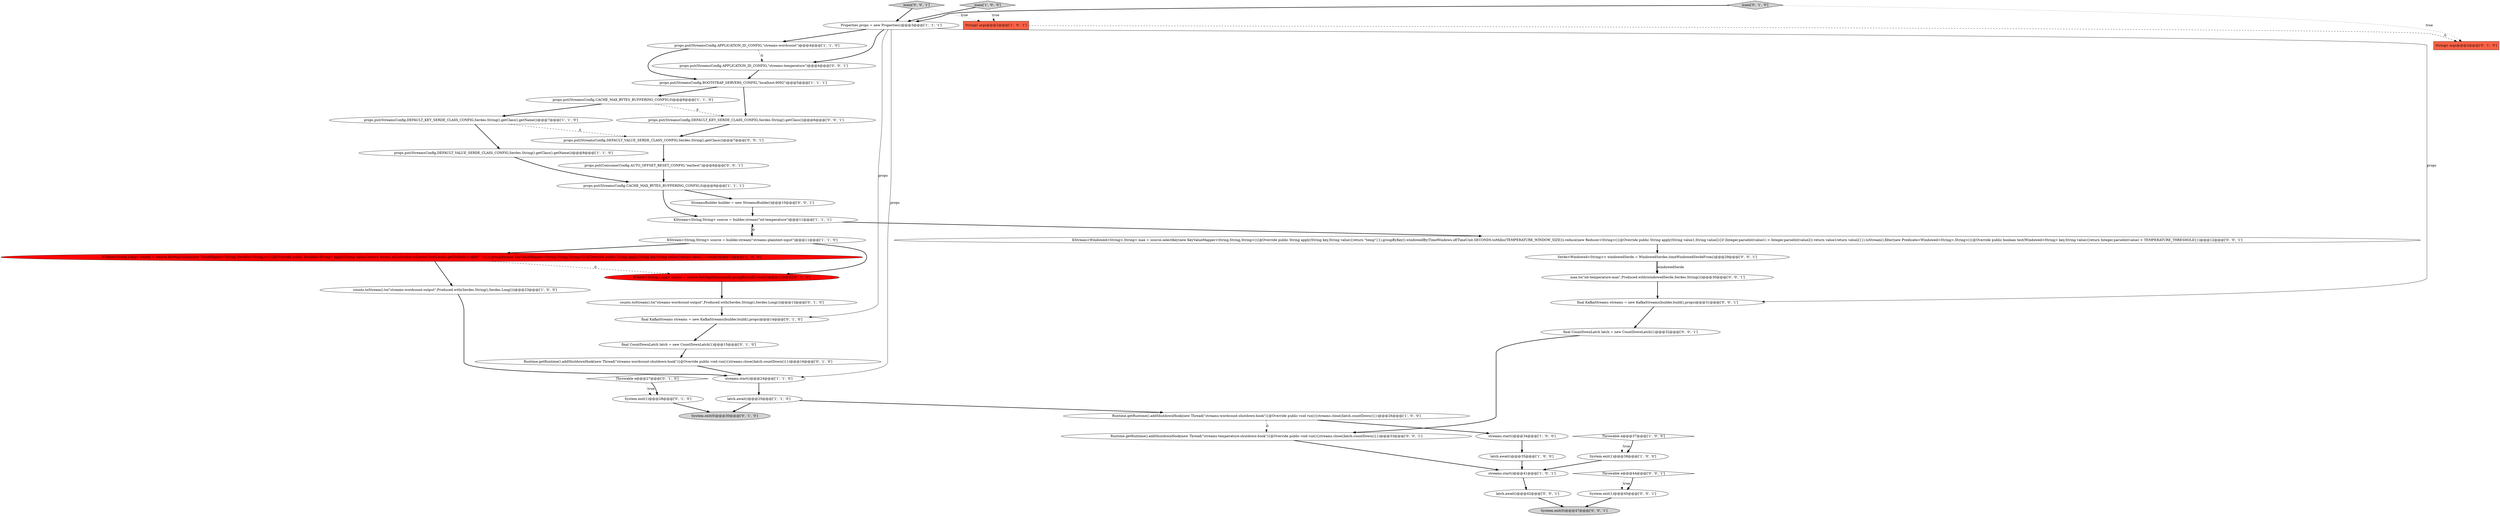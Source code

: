 digraph {
24 [style = filled, label = "System.exit(1)@@@28@@@['0', '1', '0']", fillcolor = white, shape = ellipse image = "AAA0AAABBB2BBB"];
9 [style = filled, label = "KStream<String,String> source = builder.stream(\"streams-plaintext-input\")@@@11@@@['1', '1', '0']", fillcolor = white, shape = ellipse image = "AAA0AAABBB1BBB"];
41 [style = filled, label = "props.put(StreamsConfig.DEFAULT_KEY_SERDE_CLASS_CONFIG,Serdes.String().getClass())@@@6@@@['0', '0', '1']", fillcolor = white, shape = ellipse image = "AAA0AAABBB3BBB"];
16 [style = filled, label = "Runtime.getRuntime().addShutdownHook(new Thread(\"streams-wordcount-shutdown-hook\"){@Override public void run(){streams.close()latch.countDown()}})@@@26@@@['1', '0', '0']", fillcolor = white, shape = ellipse image = "AAA0AAABBB1BBB"];
15 [style = filled, label = "props.put(StreamsConfig.CACHE_MAX_BYTES_BUFFERING_CONFIG,0)@@@9@@@['1', '1', '1']", fillcolor = white, shape = ellipse image = "AAA0AAABBB1BBB"];
27 [style = filled, label = "counts.toStream().to(\"streams-wordcount-output\",Produced.with(Serdes.String(),Serdes.Long()))@@@13@@@['0', '1', '0']", fillcolor = white, shape = ellipse image = "AAA0AAABBB2BBB"];
32 [style = filled, label = "KStream<Windowed<String>,String> max = source.selectKey(new KeyValueMapper<String,String,String>(){@Override public String apply(String key,String value){return \"temp\"}}).groupByKey().windowedBy(TimeWindows.of(TimeUnit.SECONDS.toMillis(TEMPERATURE_WINDOW_SIZE))).reduce(new Reducer<String>(){@Override public String apply(String value1,String value2){if (Integer.parseInt(value1) > Integer.parseInt(value2)) return value1return value2}}).toStream().filter(new Predicate<Windowed<String>,String>(){@Override public boolean test(Windowed<String> key,String value){return Integer.parseInt(value) > TEMPERATURE_THRESHOLD}})@@@12@@@['0', '0', '1']", fillcolor = white, shape = ellipse image = "AAA0AAABBB3BBB"];
7 [style = filled, label = "latch.await()@@@25@@@['1', '1', '0']", fillcolor = white, shape = ellipse image = "AAA0AAABBB1BBB"];
12 [style = filled, label = "props.put(StreamsConfig.CACHE_MAX_BYTES_BUFFERING_CONFIG,0)@@@6@@@['1', '1', '0']", fillcolor = white, shape = ellipse image = "AAA0AAABBB1BBB"];
21 [style = filled, label = "final KafkaStreams streams = new KafkaStreams(builder.build(),props)@@@14@@@['0', '1', '0']", fillcolor = white, shape = ellipse image = "AAA0AAABBB2BBB"];
31 [style = filled, label = "props.put(StreamsConfig.DEFAULT_VALUE_SERDE_CLASS_CONFIG,Serdes.String().getClass())@@@7@@@['0', '0', '1']", fillcolor = white, shape = ellipse image = "AAA0AAABBB3BBB"];
22 [style = filled, label = "final CountDownLatch latch = new CountDownLatch(1)@@@15@@@['0', '1', '0']", fillcolor = white, shape = ellipse image = "AAA0AAABBB2BBB"];
3 [style = filled, label = "props.put(StreamsConfig.APPLICATION_ID_CONFIG,\"streams-wordcount\")@@@4@@@['1', '1', '0']", fillcolor = white, shape = ellipse image = "AAA0AAABBB1BBB"];
42 [style = filled, label = "main['0', '0', '1']", fillcolor = lightgray, shape = diamond image = "AAA0AAABBB3BBB"];
25 [style = filled, label = "Throwable e@@@27@@@['0', '1', '0']", fillcolor = white, shape = diamond image = "AAA0AAABBB2BBB"];
43 [style = filled, label = "final CountDownLatch latch = new CountDownLatch(1)@@@32@@@['0', '0', '1']", fillcolor = white, shape = ellipse image = "AAA0AAABBB3BBB"];
39 [style = filled, label = "max.to(\"iot-temperature-max\",Produced.with(windowedSerde,Serdes.String()))@@@30@@@['0', '0', '1']", fillcolor = white, shape = ellipse image = "AAA0AAABBB3BBB"];
13 [style = filled, label = "KTable<String,Long> counts = source.flatMapValues(new ValueMapper<String,Iterable<String>>(){@Override public Iterable<String> apply(String value){return Arrays.asList(value.toLowerCase(Locale.getDefault()).split(\" \"))}}).groupBy(new KeyValueMapper<String,String,String>(){@Override public String apply(String key,String value){return value}}).count()@@@12@@@['1', '0', '0']", fillcolor = red, shape = ellipse image = "AAA1AAABBB1BBB"];
40 [style = filled, label = "System.exit(0)@@@47@@@['0', '0', '1']", fillcolor = lightgray, shape = ellipse image = "AAA0AAABBB3BBB"];
5 [style = filled, label = "counts.toStream().to(\"streams-wordcount-output\",Produced.with(Serdes.String(),Serdes.Long()))@@@23@@@['1', '0', '0']", fillcolor = white, shape = ellipse image = "AAA0AAABBB1BBB"];
33 [style = filled, label = "props.put(StreamsConfig.APPLICATION_ID_CONFIG,\"streams-temperature\")@@@4@@@['0', '0', '1']", fillcolor = white, shape = ellipse image = "AAA0AAABBB3BBB"];
18 [style = filled, label = "streams.start()@@@24@@@['1', '1', '0']", fillcolor = white, shape = ellipse image = "AAA0AAABBB1BBB"];
0 [style = filled, label = "props.put(StreamsConfig.DEFAULT_VALUE_SERDE_CLASS_CONFIG,Serdes.String().getClass().getName())@@@8@@@['1', '1', '0']", fillcolor = white, shape = ellipse image = "AAA0AAABBB1BBB"];
36 [style = filled, label = "StreamsBuilder builder = new StreamsBuilder()@@@10@@@['0', '0', '1']", fillcolor = white, shape = ellipse image = "AAA0AAABBB3BBB"];
28 [style = filled, label = "Runtime.getRuntime().addShutdownHook(new Thread(\"streams-wordcount-shutdown-hook\"){@Override public void run(){streams.close()latch.countDown()}})@@@16@@@['0', '1', '0']", fillcolor = white, shape = ellipse image = "AAA0AAABBB2BBB"];
6 [style = filled, label = "Properties props = new Properties()@@@3@@@['1', '1', '1']", fillcolor = white, shape = ellipse image = "AAA0AAABBB1BBB"];
1 [style = filled, label = "props.put(StreamsConfig.DEFAULT_KEY_SERDE_CLASS_CONFIG,Serdes.String().getClass().getName())@@@7@@@['1', '1', '0']", fillcolor = white, shape = ellipse image = "AAA0AAABBB1BBB"];
30 [style = filled, label = "String(( args@@@2@@@['0', '1', '0']", fillcolor = tomato, shape = box image = "AAA1AAABBB2BBB"];
19 [style = filled, label = "Throwable e@@@37@@@['1', '0', '0']", fillcolor = white, shape = diamond image = "AAA0AAABBB1BBB"];
11 [style = filled, label = "main['1', '0', '0']", fillcolor = lightgray, shape = diamond image = "AAA0AAABBB1BBB"];
29 [style = filled, label = "System.exit(0)@@@30@@@['0', '1', '0']", fillcolor = lightgray, shape = ellipse image = "AAA0AAABBB2BBB"];
4 [style = filled, label = "KStream<String,String> source = builder.stream(\"iot-temperature\")@@@11@@@['1', '1', '1']", fillcolor = white, shape = ellipse image = "AAA0AAABBB1BBB"];
34 [style = filled, label = "latch.await()@@@42@@@['0', '0', '1']", fillcolor = white, shape = ellipse image = "AAA0AAABBB3BBB"];
17 [style = filled, label = "streams.start()@@@34@@@['1', '0', '0']", fillcolor = white, shape = ellipse image = "AAA0AAABBB1BBB"];
10 [style = filled, label = "String(( args@@@2@@@['1', '0', '1']", fillcolor = tomato, shape = box image = "AAA0AAABBB1BBB"];
23 [style = filled, label = "main['0', '1', '0']", fillcolor = lightgray, shape = diamond image = "AAA0AAABBB2BBB"];
26 [style = filled, label = "KTable<String,Long> counts = source.flatMapValues(null).groupBy(null).count()@@@12@@@['0', '1', '0']", fillcolor = red, shape = ellipse image = "AAA1AAABBB2BBB"];
38 [style = filled, label = "props.put(ConsumerConfig.AUTO_OFFSET_RESET_CONFIG,\"earliest\")@@@8@@@['0', '0', '1']", fillcolor = white, shape = ellipse image = "AAA0AAABBB3BBB"];
46 [style = filled, label = "final KafkaStreams streams = new KafkaStreams(builder.build(),props)@@@31@@@['0', '0', '1']", fillcolor = white, shape = ellipse image = "AAA0AAABBB3BBB"];
20 [style = filled, label = "streams.start()@@@41@@@['1', '0', '1']", fillcolor = white, shape = ellipse image = "AAA0AAABBB1BBB"];
45 [style = filled, label = "Runtime.getRuntime().addShutdownHook(new Thread(\"streams-temperature-shutdown-hook\"){@Override public void run(){streams.close()latch.countDown()}})@@@33@@@['0', '0', '1']", fillcolor = white, shape = ellipse image = "AAA0AAABBB3BBB"];
44 [style = filled, label = "Serde<Windowed<String>> windowedSerde = WindowedSerdes.timeWindowedSerdeFrom()@@@29@@@['0', '0', '1']", fillcolor = white, shape = ellipse image = "AAA0AAABBB3BBB"];
8 [style = filled, label = "latch.await()@@@35@@@['1', '0', '0']", fillcolor = white, shape = ellipse image = "AAA0AAABBB1BBB"];
35 [style = filled, label = "System.exit(1)@@@45@@@['0', '0', '1']", fillcolor = white, shape = ellipse image = "AAA0AAABBB3BBB"];
37 [style = filled, label = "Throwable e@@@44@@@['0', '0', '1']", fillcolor = white, shape = diamond image = "AAA0AAABBB3BBB"];
14 [style = filled, label = "props.put(StreamsConfig.BOOTSTRAP_SERVERS_CONFIG,\"localhost:9092\")@@@5@@@['1', '1', '1']", fillcolor = white, shape = ellipse image = "AAA0AAABBB1BBB"];
2 [style = filled, label = "System.exit(1)@@@38@@@['1', '0', '0']", fillcolor = white, shape = ellipse image = "AAA0AAABBB1BBB"];
4->9 [style = bold, label=""];
6->3 [style = bold, label=""];
17->8 [style = bold, label=""];
33->14 [style = bold, label=""];
2->20 [style = bold, label=""];
28->18 [style = bold, label=""];
39->46 [style = bold, label=""];
34->40 [style = bold, label=""];
9->4 [style = dashed, label="0"];
3->33 [style = dashed, label="0"];
19->2 [style = dotted, label="true"];
11->10 [style = dotted, label="true"];
20->34 [style = bold, label=""];
1->31 [style = dashed, label="0"];
11->6 [style = bold, label=""];
3->14 [style = bold, label=""];
36->4 [style = bold, label=""];
23->30 [style = dotted, label="true"];
25->24 [style = dotted, label="true"];
22->28 [style = bold, label=""];
31->38 [style = bold, label=""];
5->18 [style = bold, label=""];
1->0 [style = bold, label=""];
16->17 [style = bold, label=""];
19->2 [style = bold, label=""];
24->29 [style = bold, label=""];
45->20 [style = bold, label=""];
44->39 [style = bold, label=""];
12->1 [style = bold, label=""];
38->15 [style = bold, label=""];
13->26 [style = dashed, label="0"];
0->15 [style = bold, label=""];
43->45 [style = bold, label=""];
12->41 [style = dashed, label="0"];
9->26 [style = bold, label=""];
42->10 [style = dotted, label="true"];
44->39 [style = solid, label="windowedSerde"];
37->35 [style = dotted, label="true"];
25->24 [style = bold, label=""];
26->27 [style = bold, label=""];
35->40 [style = bold, label=""];
6->18 [style = solid, label="props"];
10->30 [style = dashed, label="0"];
8->20 [style = bold, label=""];
42->6 [style = bold, label=""];
21->22 [style = bold, label=""];
6->33 [style = bold, label=""];
23->6 [style = bold, label=""];
14->12 [style = bold, label=""];
7->16 [style = bold, label=""];
16->45 [style = dashed, label="0"];
15->4 [style = bold, label=""];
6->46 [style = solid, label="props"];
13->5 [style = bold, label=""];
32->44 [style = bold, label=""];
41->31 [style = bold, label=""];
37->35 [style = bold, label=""];
18->7 [style = bold, label=""];
6->21 [style = solid, label="props"];
27->21 [style = bold, label=""];
14->41 [style = bold, label=""];
4->32 [style = bold, label=""];
15->36 [style = bold, label=""];
9->13 [style = bold, label=""];
7->29 [style = bold, label=""];
46->43 [style = bold, label=""];
}
